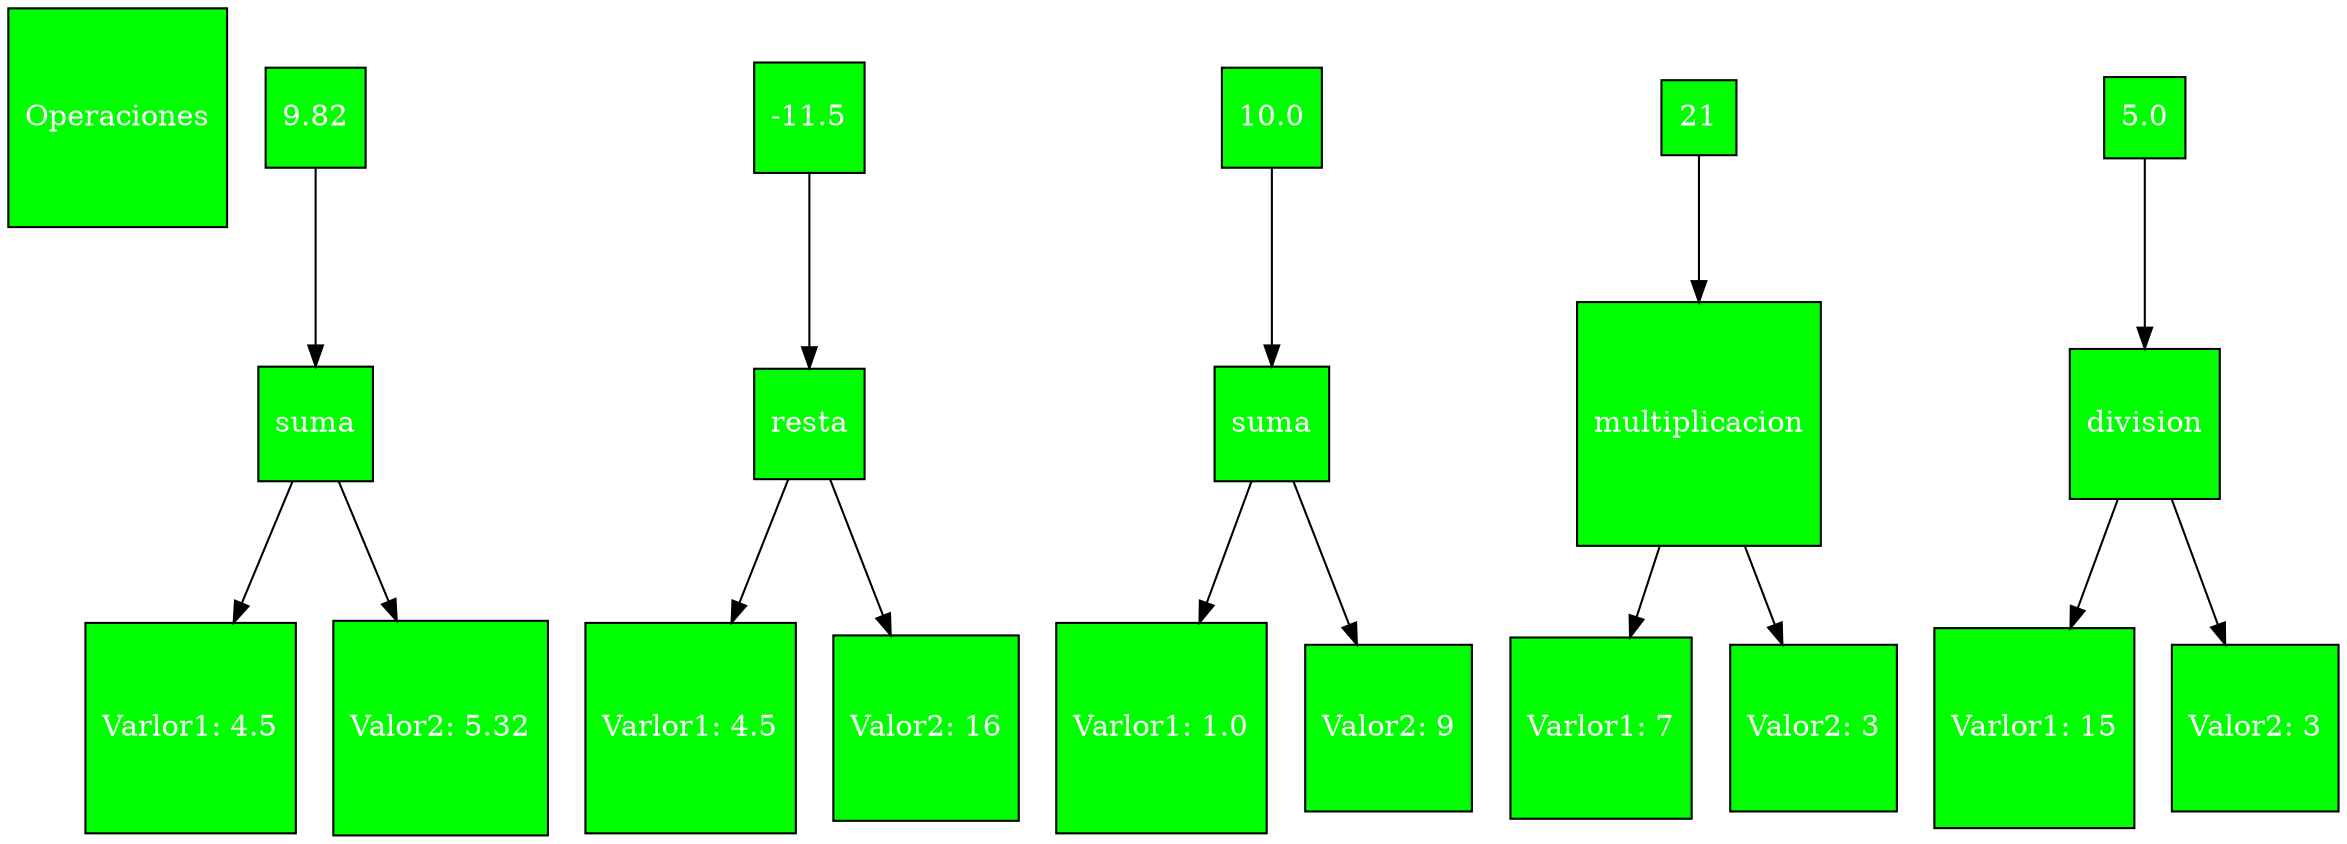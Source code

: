digraph G {

	node [shape=square]
	nodo0 [label = "Operaciones"]
	nodo0[style =filled,fillcolor = green, fontcolor = white]
	nodoRespuesta1[style =filled,fillcolor = green, fontcolor = white]
	nodoIzqu1[style =filled,fillcolor = green, fontcolor = white]
	nodoDere1[style =filled,fillcolor = green, fontcolor = white]
	nodoT1[style =filled,fillcolor = green, fontcolor = white]
	nodoRespuesta1[label = "suma"]
	nodoIzqu1[label = "Varlor1: 4.5"]
	nodoDere1[label = "Valor2: 5.32"]
	nodoRespuesta1 -> nodoIzqu1
	nodoRespuesta1 -> nodoDere1
	nodoT1[label = "9.82"]
	nodoT1 -> nodoRespuesta1
	nodoRespuesta2[style =filled,fillcolor = green, fontcolor = white]
	nodoIzqu2[style =filled,fillcolor = green, fontcolor = white]
	nodoDere2[style =filled,fillcolor = green, fontcolor = white]
	nodoT2[style =filled,fillcolor = green, fontcolor = white]
	nodoRespuesta2[label = "resta"]
	nodoIzqu2[label = "Varlor1: 4.5"]
	nodoDere2[label = "Valor2: 16"]
	nodoRespuesta2 -> nodoIzqu2
	nodoRespuesta2 -> nodoDere2
	nodoT2[label = "-11.5"]
	nodoT2 -> nodoRespuesta2
	nodoRespuesta3[style =filled,fillcolor = green, fontcolor = white]
	nodoIzqu3[style =filled,fillcolor = green, fontcolor = white]
	nodoDere3[style =filled,fillcolor = green, fontcolor = white]
	nodoT3[style =filled,fillcolor = green, fontcolor = white]
	nodoRespuesta3[label = "suma"]
	nodoIzqu3[label = "Varlor1: 1.0"]
	nodoDere3[label = "Valor2: 9"]
	nodoRespuesta3 -> nodoIzqu3
	nodoRespuesta3 -> nodoDere3
	nodoT3[label = "10.0"]
	nodoT3 -> nodoRespuesta3
	nodoRespuesta4[style =filled,fillcolor = green, fontcolor = white]
	nodoIzqu4[style =filled,fillcolor = green, fontcolor = white]
	nodoDere4[style =filled,fillcolor = green, fontcolor = white]
	nodoT4[style =filled,fillcolor = green, fontcolor = white]
	nodoRespuesta4[label = "multiplicacion"]
	nodoIzqu4[label = "Varlor1: 7"]
	nodoDere4[label = "Valor2: 3"]
	nodoRespuesta4 -> nodoIzqu4
	nodoRespuesta4 -> nodoDere4
	nodoT4[label = "21"]
	nodoT4 -> nodoRespuesta4
	nodoRespuesta5[style =filled,fillcolor = green, fontcolor = white]
	nodoIzqu5[style =filled,fillcolor = green, fontcolor = white]
	nodoDere5[style =filled,fillcolor = green, fontcolor = white]
	nodoT5[style =filled,fillcolor = green, fontcolor = white]
	nodoRespuesta5[label = "division"]
	nodoIzqu5[label = "Varlor1: 15"]
	nodoDere5[label = "Valor2: 3"]
	nodoRespuesta5 -> nodoIzqu5
	nodoRespuesta5 -> nodoDere5
	nodoT5[label = "5.0"]
	nodoT5 -> nodoRespuesta5

}